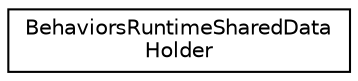 digraph "Graphical Class Hierarchy"
{
  edge [fontname="Helvetica",fontsize="10",labelfontname="Helvetica",labelfontsize="10"];
  node [fontname="Helvetica",fontsize="10",shape=record];
  rankdir="LR";
  Node1 [label="BehaviorsRuntimeSharedData\lHolder",height=0.2,width=0.4,color="black", fillcolor="white", style="filled",URL="$d4/d30/class_behaviors_runtime_shared_data_holder.html",tooltip="Contains all the shared data of the behaviors of a RuntimeScene. "];
}
